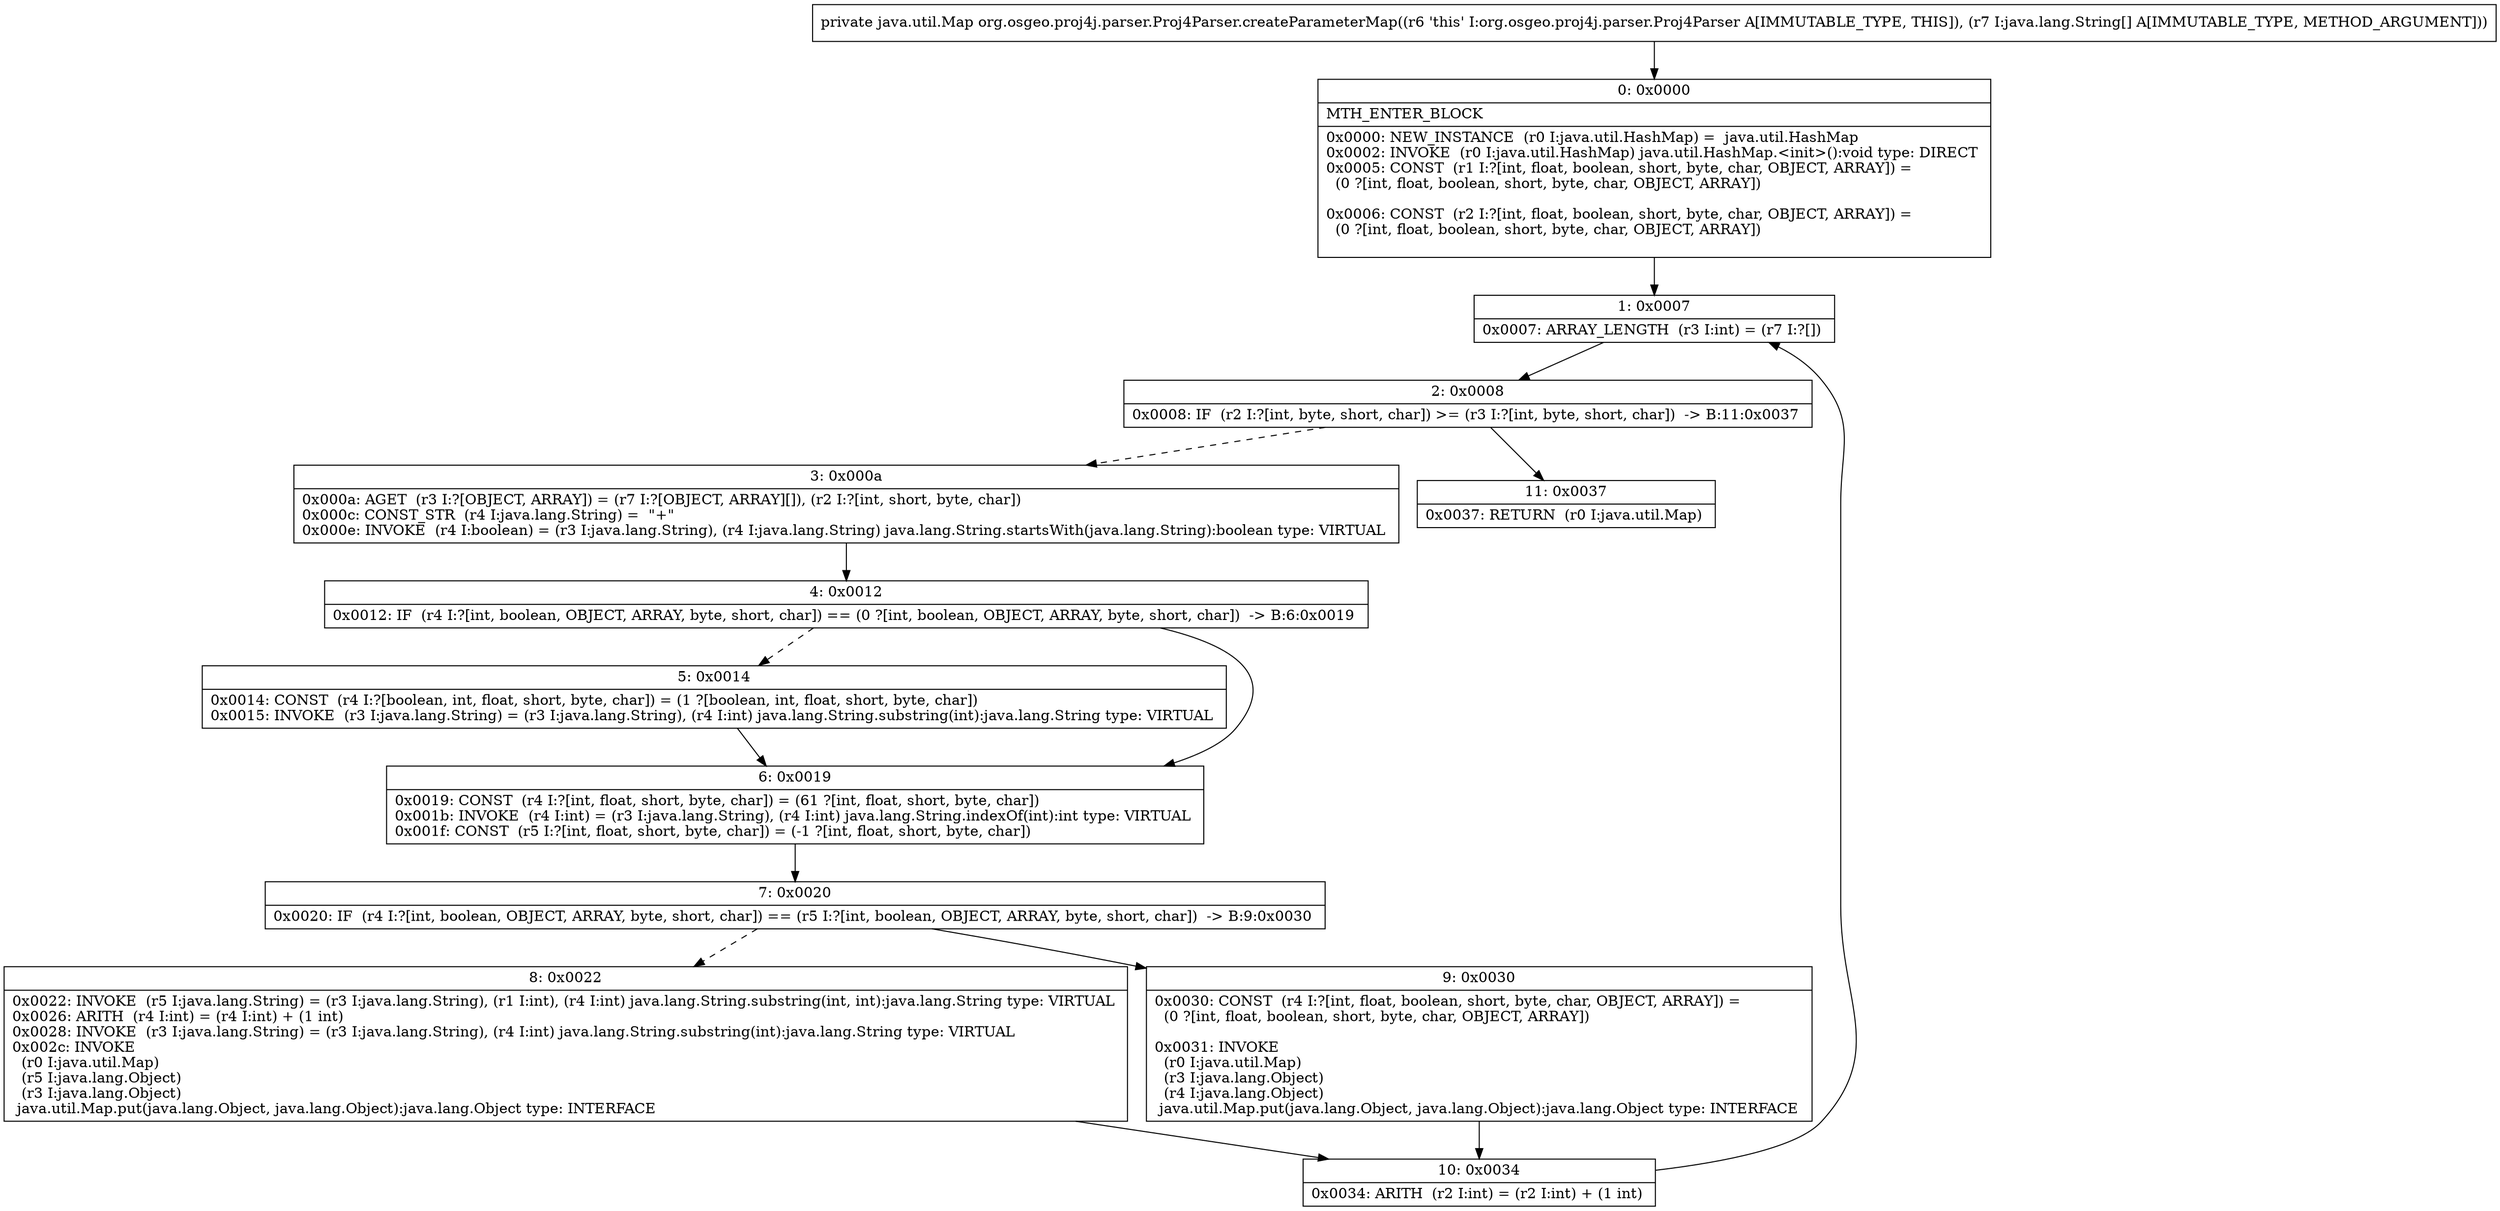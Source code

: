 digraph "CFG fororg.osgeo.proj4j.parser.Proj4Parser.createParameterMap([Ljava\/lang\/String;)Ljava\/util\/Map;" {
Node_0 [shape=record,label="{0\:\ 0x0000|MTH_ENTER_BLOCK\l|0x0000: NEW_INSTANCE  (r0 I:java.util.HashMap) =  java.util.HashMap \l0x0002: INVOKE  (r0 I:java.util.HashMap) java.util.HashMap.\<init\>():void type: DIRECT \l0x0005: CONST  (r1 I:?[int, float, boolean, short, byte, char, OBJECT, ARRAY]) = \l  (0 ?[int, float, boolean, short, byte, char, OBJECT, ARRAY])\l \l0x0006: CONST  (r2 I:?[int, float, boolean, short, byte, char, OBJECT, ARRAY]) = \l  (0 ?[int, float, boolean, short, byte, char, OBJECT, ARRAY])\l \l}"];
Node_1 [shape=record,label="{1\:\ 0x0007|0x0007: ARRAY_LENGTH  (r3 I:int) = (r7 I:?[]) \l}"];
Node_2 [shape=record,label="{2\:\ 0x0008|0x0008: IF  (r2 I:?[int, byte, short, char]) \>= (r3 I:?[int, byte, short, char])  \-\> B:11:0x0037 \l}"];
Node_3 [shape=record,label="{3\:\ 0x000a|0x000a: AGET  (r3 I:?[OBJECT, ARRAY]) = (r7 I:?[OBJECT, ARRAY][]), (r2 I:?[int, short, byte, char]) \l0x000c: CONST_STR  (r4 I:java.lang.String) =  \"+\" \l0x000e: INVOKE  (r4 I:boolean) = (r3 I:java.lang.String), (r4 I:java.lang.String) java.lang.String.startsWith(java.lang.String):boolean type: VIRTUAL \l}"];
Node_4 [shape=record,label="{4\:\ 0x0012|0x0012: IF  (r4 I:?[int, boolean, OBJECT, ARRAY, byte, short, char]) == (0 ?[int, boolean, OBJECT, ARRAY, byte, short, char])  \-\> B:6:0x0019 \l}"];
Node_5 [shape=record,label="{5\:\ 0x0014|0x0014: CONST  (r4 I:?[boolean, int, float, short, byte, char]) = (1 ?[boolean, int, float, short, byte, char]) \l0x0015: INVOKE  (r3 I:java.lang.String) = (r3 I:java.lang.String), (r4 I:int) java.lang.String.substring(int):java.lang.String type: VIRTUAL \l}"];
Node_6 [shape=record,label="{6\:\ 0x0019|0x0019: CONST  (r4 I:?[int, float, short, byte, char]) = (61 ?[int, float, short, byte, char]) \l0x001b: INVOKE  (r4 I:int) = (r3 I:java.lang.String), (r4 I:int) java.lang.String.indexOf(int):int type: VIRTUAL \l0x001f: CONST  (r5 I:?[int, float, short, byte, char]) = (\-1 ?[int, float, short, byte, char]) \l}"];
Node_7 [shape=record,label="{7\:\ 0x0020|0x0020: IF  (r4 I:?[int, boolean, OBJECT, ARRAY, byte, short, char]) == (r5 I:?[int, boolean, OBJECT, ARRAY, byte, short, char])  \-\> B:9:0x0030 \l}"];
Node_8 [shape=record,label="{8\:\ 0x0022|0x0022: INVOKE  (r5 I:java.lang.String) = (r3 I:java.lang.String), (r1 I:int), (r4 I:int) java.lang.String.substring(int, int):java.lang.String type: VIRTUAL \l0x0026: ARITH  (r4 I:int) = (r4 I:int) + (1 int) \l0x0028: INVOKE  (r3 I:java.lang.String) = (r3 I:java.lang.String), (r4 I:int) java.lang.String.substring(int):java.lang.String type: VIRTUAL \l0x002c: INVOKE  \l  (r0 I:java.util.Map)\l  (r5 I:java.lang.Object)\l  (r3 I:java.lang.Object)\l java.util.Map.put(java.lang.Object, java.lang.Object):java.lang.Object type: INTERFACE \l}"];
Node_9 [shape=record,label="{9\:\ 0x0030|0x0030: CONST  (r4 I:?[int, float, boolean, short, byte, char, OBJECT, ARRAY]) = \l  (0 ?[int, float, boolean, short, byte, char, OBJECT, ARRAY])\l \l0x0031: INVOKE  \l  (r0 I:java.util.Map)\l  (r3 I:java.lang.Object)\l  (r4 I:java.lang.Object)\l java.util.Map.put(java.lang.Object, java.lang.Object):java.lang.Object type: INTERFACE \l}"];
Node_10 [shape=record,label="{10\:\ 0x0034|0x0034: ARITH  (r2 I:int) = (r2 I:int) + (1 int) \l}"];
Node_11 [shape=record,label="{11\:\ 0x0037|0x0037: RETURN  (r0 I:java.util.Map) \l}"];
MethodNode[shape=record,label="{private java.util.Map org.osgeo.proj4j.parser.Proj4Parser.createParameterMap((r6 'this' I:org.osgeo.proj4j.parser.Proj4Parser A[IMMUTABLE_TYPE, THIS]), (r7 I:java.lang.String[] A[IMMUTABLE_TYPE, METHOD_ARGUMENT])) }"];
MethodNode -> Node_0;
Node_0 -> Node_1;
Node_1 -> Node_2;
Node_2 -> Node_3[style=dashed];
Node_2 -> Node_11;
Node_3 -> Node_4;
Node_4 -> Node_5[style=dashed];
Node_4 -> Node_6;
Node_5 -> Node_6;
Node_6 -> Node_7;
Node_7 -> Node_8[style=dashed];
Node_7 -> Node_9;
Node_8 -> Node_10;
Node_9 -> Node_10;
Node_10 -> Node_1;
}

